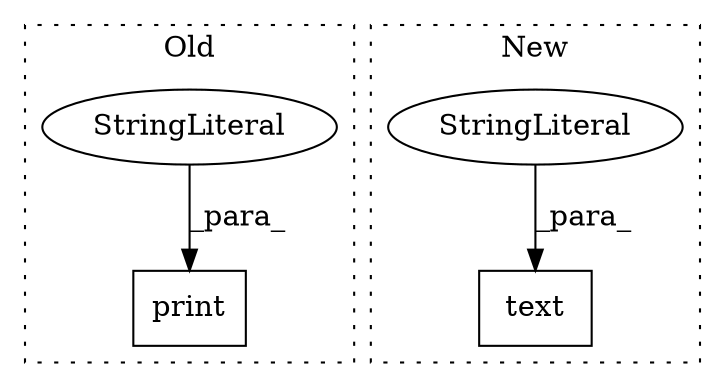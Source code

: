 digraph G {
subgraph cluster0 {
1 [label="print" a="32" s="171,192" l="6,1" shape="box"];
3 [label="StringLiteral" a="45" s="177" l="15" shape="ellipse"];
label = "Old";
style="dotted";
}
subgraph cluster1 {
2 [label="text" a="32" s="320,351" l="5,1" shape="box"];
4 [label="StringLiteral" a="45" s="325" l="26" shape="ellipse"];
label = "New";
style="dotted";
}
3 -> 1 [label="_para_"];
4 -> 2 [label="_para_"];
}